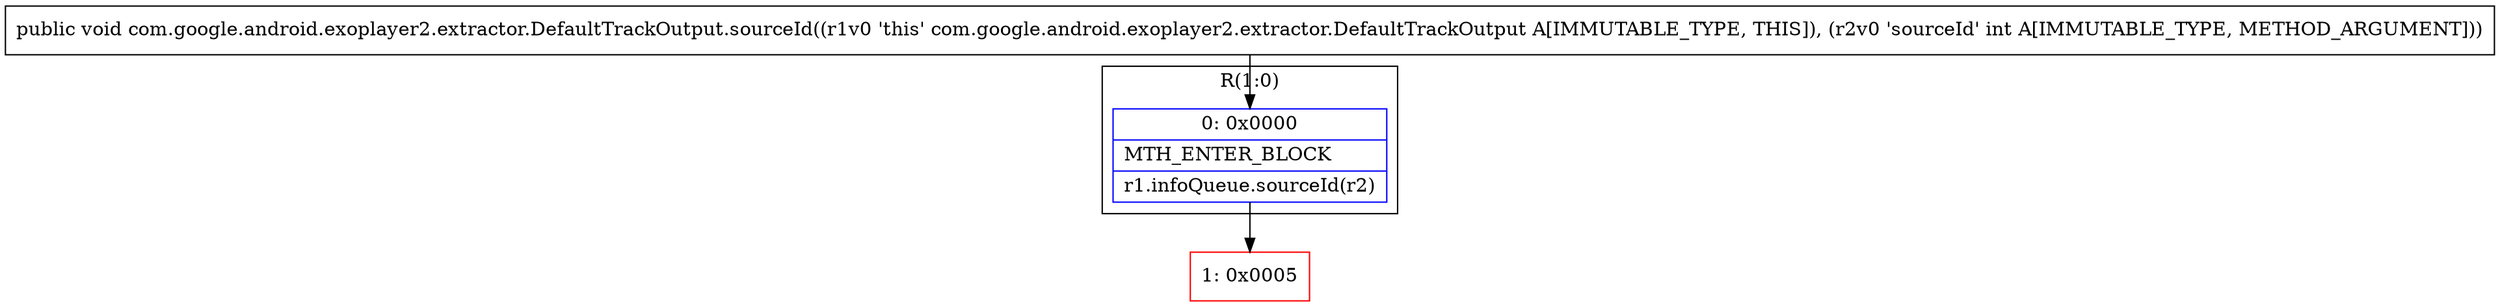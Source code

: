 digraph "CFG forcom.google.android.exoplayer2.extractor.DefaultTrackOutput.sourceId(I)V" {
subgraph cluster_Region_1385860867 {
label = "R(1:0)";
node [shape=record,color=blue];
Node_0 [shape=record,label="{0\:\ 0x0000|MTH_ENTER_BLOCK\l|r1.infoQueue.sourceId(r2)\l}"];
}
Node_1 [shape=record,color=red,label="{1\:\ 0x0005}"];
MethodNode[shape=record,label="{public void com.google.android.exoplayer2.extractor.DefaultTrackOutput.sourceId((r1v0 'this' com.google.android.exoplayer2.extractor.DefaultTrackOutput A[IMMUTABLE_TYPE, THIS]), (r2v0 'sourceId' int A[IMMUTABLE_TYPE, METHOD_ARGUMENT])) }"];
MethodNode -> Node_0;
Node_0 -> Node_1;
}

